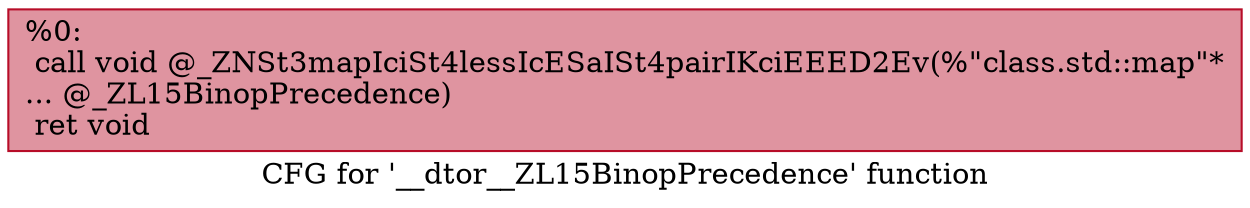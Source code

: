 digraph "CFG for '__dtor__ZL15BinopPrecedence' function" {
	label="CFG for '__dtor__ZL15BinopPrecedence' function";

	Node0x1b8fe9a6880 [shape=record,color="#b70d28ff", style=filled, fillcolor="#b70d2870",label="{%0:\l  call void @_ZNSt3mapIciSt4lessIcESaISt4pairIKciEEED2Ev(%\"class.std::map\"*\l... @_ZL15BinopPrecedence)\l  ret void\l}"];
}
